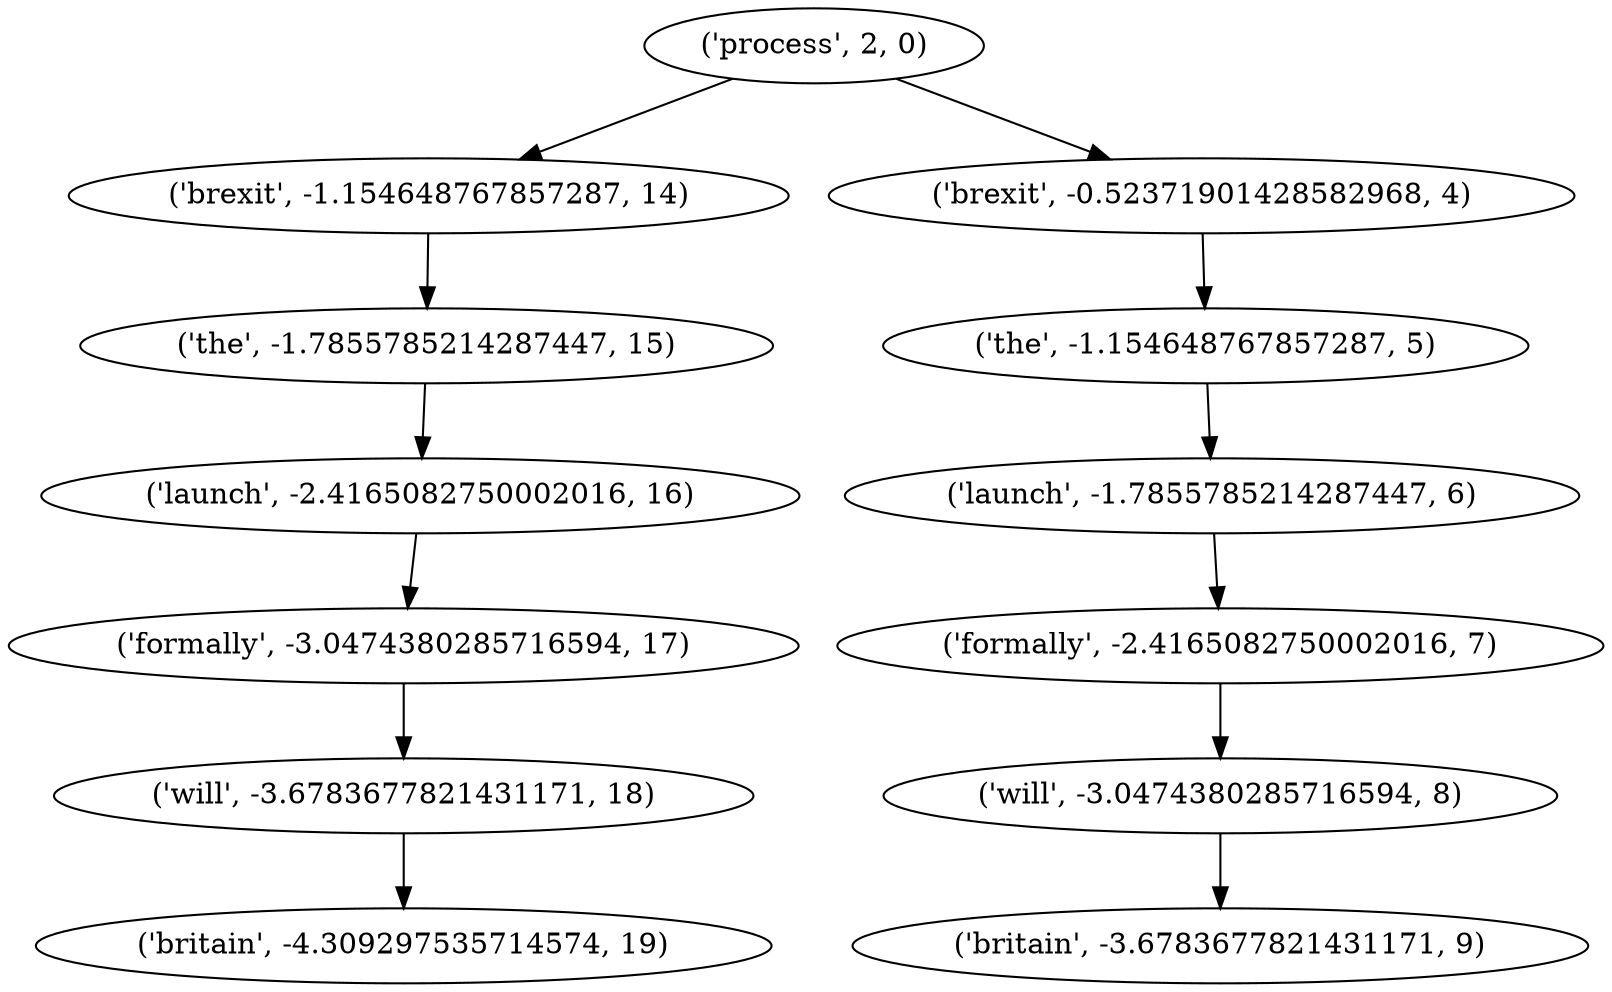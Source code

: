strict digraph "" {
"('launch', -1.7855785214287447, 6)";
"('brexit', -1.154648767857287, 14)";
"('britain', -3.6783677821431171, 9)";
"('britain', -4.309297535714574, 19)";
"('launch', -2.4165082750002016, 16)";
"('will', -3.0474380285716594, 8)";
"('formally', -2.4165082750002016, 7)";
"('brexit', -0.52371901428582968, 4)";
"('the', -1.154648767857287, 5)";
"('will', -3.6783677821431171, 18)";
"('formally', -3.0474380285716594, 17)";
"('the', -1.7855785214287447, 15)";
"('process', 2, 0)";
"('launch', -1.7855785214287447, 6)" -> "('formally', -2.4165082750002016, 7)";
"('brexit', -1.154648767857287, 14)" -> "('the', -1.7855785214287447, 15)";
"('launch', -2.4165082750002016, 16)" -> "('formally', -3.0474380285716594, 17)";
"('will', -3.0474380285716594, 8)" -> "('britain', -3.6783677821431171, 9)";
"('formally', -2.4165082750002016, 7)" -> "('will', -3.0474380285716594, 8)";
"('brexit', -0.52371901428582968, 4)" -> "('the', -1.154648767857287, 5)";
"('the', -1.154648767857287, 5)" -> "('launch', -1.7855785214287447, 6)";
"('will', -3.6783677821431171, 18)" -> "('britain', -4.309297535714574, 19)";
"('formally', -3.0474380285716594, 17)" -> "('will', -3.6783677821431171, 18)";
"('the', -1.7855785214287447, 15)" -> "('launch', -2.4165082750002016, 16)";
"('process', 2, 0)" -> "('brexit', -1.154648767857287, 14)";
"('process', 2, 0)" -> "('brexit', -0.52371901428582968, 4)";
}
